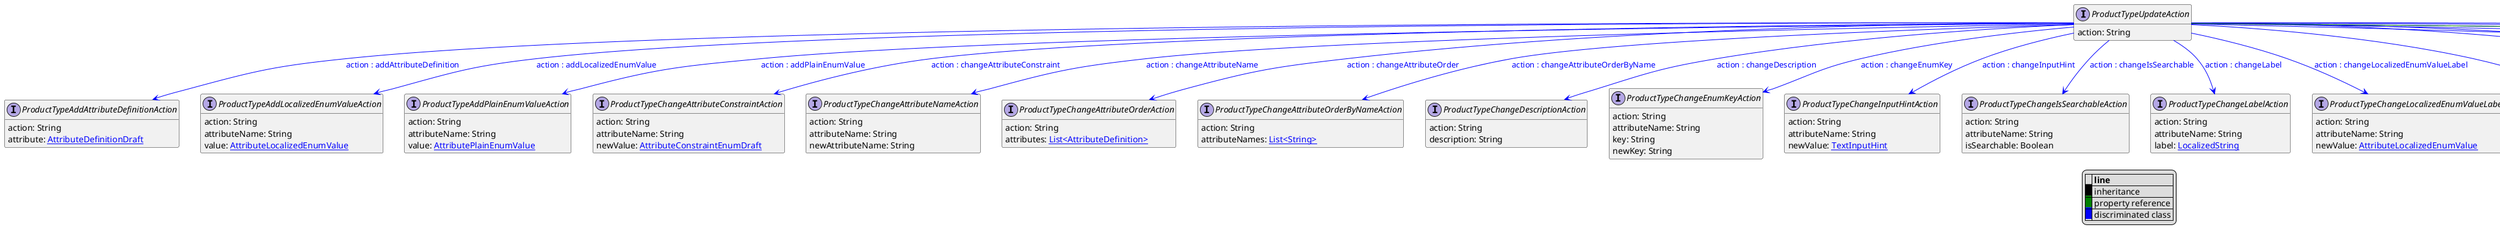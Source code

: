 @startuml

hide empty fields
hide empty methods
legend
|= |= line |
|<back:black>   </back>| inheritance |
|<back:green>   </back>| property reference |
|<back:blue>   </back>| discriminated class |
endlegend
interface ProductTypeUpdateAction [[ProductTypeUpdateAction.svg]]  {
    action: String
}


interface ProductTypeAddAttributeDefinitionAction [[ProductTypeAddAttributeDefinitionAction.svg]]  {
    action: String
    attribute: [[AttributeDefinitionDraft.svg AttributeDefinitionDraft]]
}
interface ProductTypeAddLocalizedEnumValueAction [[ProductTypeAddLocalizedEnumValueAction.svg]]  {
    action: String
    attributeName: String
    value: [[AttributeLocalizedEnumValue.svg AttributeLocalizedEnumValue]]
}
interface ProductTypeAddPlainEnumValueAction [[ProductTypeAddPlainEnumValueAction.svg]]  {
    action: String
    attributeName: String
    value: [[AttributePlainEnumValue.svg AttributePlainEnumValue]]
}
interface ProductTypeChangeAttributeConstraintAction [[ProductTypeChangeAttributeConstraintAction.svg]]  {
    action: String
    attributeName: String
    newValue: [[AttributeConstraintEnumDraft.svg AttributeConstraintEnumDraft]]
}
interface ProductTypeChangeAttributeNameAction [[ProductTypeChangeAttributeNameAction.svg]]  {
    action: String
    attributeName: String
    newAttributeName: String
}
interface ProductTypeChangeAttributeOrderAction [[ProductTypeChangeAttributeOrderAction.svg]]  {
    action: String
    attributes: [[AttributeDefinition.svg List<AttributeDefinition>]]
}
interface ProductTypeChangeAttributeOrderByNameAction [[ProductTypeChangeAttributeOrderByNameAction.svg]]  {
    action: String
    attributeNames: [[String.svg List<String>]]
}
interface ProductTypeChangeDescriptionAction [[ProductTypeChangeDescriptionAction.svg]]  {
    action: String
    description: String
}
interface ProductTypeChangeEnumKeyAction [[ProductTypeChangeEnumKeyAction.svg]]  {
    action: String
    attributeName: String
    key: String
    newKey: String
}
interface ProductTypeChangeInputHintAction [[ProductTypeChangeInputHintAction.svg]]  {
    action: String
    attributeName: String
    newValue: [[TextInputHint.svg TextInputHint]]
}
interface ProductTypeChangeIsSearchableAction [[ProductTypeChangeIsSearchableAction.svg]]  {
    action: String
    attributeName: String
    isSearchable: Boolean
}
interface ProductTypeChangeLabelAction [[ProductTypeChangeLabelAction.svg]]  {
    action: String
    attributeName: String
    label: [[LocalizedString.svg LocalizedString]]
}
interface ProductTypeChangeLocalizedEnumValueLabelAction [[ProductTypeChangeLocalizedEnumValueLabelAction.svg]]  {
    action: String
    attributeName: String
    newValue: [[AttributeLocalizedEnumValue.svg AttributeLocalizedEnumValue]]
}
interface ProductTypeChangeLocalizedEnumValueOrderAction [[ProductTypeChangeLocalizedEnumValueOrderAction.svg]]  {
    action: String
    attributeName: String
    values: [[AttributeLocalizedEnumValue.svg List<AttributeLocalizedEnumValue>]]
}
interface ProductTypeChangeNameAction [[ProductTypeChangeNameAction.svg]]  {
    action: String
    name: String
}
interface ProductTypeChangePlainEnumValueLabelAction [[ProductTypeChangePlainEnumValueLabelAction.svg]]  {
    action: String
    attributeName: String
    newValue: [[AttributePlainEnumValue.svg AttributePlainEnumValue]]
}
interface ProductTypeChangePlainEnumValueOrderAction [[ProductTypeChangePlainEnumValueOrderAction.svg]]  {
    action: String
    attributeName: String
    values: [[AttributePlainEnumValue.svg List<AttributePlainEnumValue>]]
}
interface ProductTypeRemoveAttributeDefinitionAction [[ProductTypeRemoveAttributeDefinitionAction.svg]]  {
    action: String
    name: String
}
interface ProductTypeRemoveEnumValuesAction [[ProductTypeRemoveEnumValuesAction.svg]]  {
    action: String
    attributeName: String
    keys: [[String.svg List<String>]]
}
interface ProductTypeSetInputTipAction [[ProductTypeSetInputTipAction.svg]]  {
    action: String
    attributeName: String
    inputTip: [[LocalizedString.svg LocalizedString]]
}
interface ProductTypeSetKeyAction [[ProductTypeSetKeyAction.svg]]  {
    action: String
    key: String
}
interface ProductTypeUpdate [[ProductTypeUpdate.svg]]  {
    version: Long
    actions: [[ProductTypeUpdateAction.svg List<ProductTypeUpdateAction>]]
}
ProductTypeUpdateAction --> ProductTypeAddAttributeDefinitionAction #blue;text:blue : "action : addAttributeDefinition"
ProductTypeUpdateAction --> ProductTypeAddLocalizedEnumValueAction #blue;text:blue : "action : addLocalizedEnumValue"
ProductTypeUpdateAction --> ProductTypeAddPlainEnumValueAction #blue;text:blue : "action : addPlainEnumValue"
ProductTypeUpdateAction --> ProductTypeChangeAttributeConstraintAction #blue;text:blue : "action : changeAttributeConstraint"
ProductTypeUpdateAction --> ProductTypeChangeAttributeNameAction #blue;text:blue : "action : changeAttributeName"
ProductTypeUpdateAction --> ProductTypeChangeAttributeOrderAction #blue;text:blue : "action : changeAttributeOrder"
ProductTypeUpdateAction --> ProductTypeChangeAttributeOrderByNameAction #blue;text:blue : "action : changeAttributeOrderByName"
ProductTypeUpdateAction --> ProductTypeChangeDescriptionAction #blue;text:blue : "action : changeDescription"
ProductTypeUpdateAction --> ProductTypeChangeEnumKeyAction #blue;text:blue : "action : changeEnumKey"
ProductTypeUpdateAction --> ProductTypeChangeInputHintAction #blue;text:blue : "action : changeInputHint"
ProductTypeUpdateAction --> ProductTypeChangeIsSearchableAction #blue;text:blue : "action : changeIsSearchable"
ProductTypeUpdateAction --> ProductTypeChangeLabelAction #blue;text:blue : "action : changeLabel"
ProductTypeUpdateAction --> ProductTypeChangeLocalizedEnumValueLabelAction #blue;text:blue : "action : changeLocalizedEnumValueLabel"
ProductTypeUpdateAction --> ProductTypeChangeLocalizedEnumValueOrderAction #blue;text:blue : "action : changeLocalizedEnumValueOrder"
ProductTypeUpdateAction --> ProductTypeChangeNameAction #blue;text:blue : "action : changeName"
ProductTypeUpdateAction --> ProductTypeChangePlainEnumValueLabelAction #blue;text:blue : "action : changePlainEnumValueLabel"
ProductTypeUpdateAction --> ProductTypeChangePlainEnumValueOrderAction #blue;text:blue : "action : changePlainEnumValueOrder"
ProductTypeUpdateAction --> ProductTypeRemoveAttributeDefinitionAction #blue;text:blue : "action : removeAttributeDefinition"
ProductTypeUpdateAction --> ProductTypeRemoveEnumValuesAction #blue;text:blue : "action : removeEnumValues"
ProductTypeUpdateAction --> ProductTypeSetInputTipAction #blue;text:blue : "action : setInputTip"
ProductTypeUpdateAction --> ProductTypeSetKeyAction #blue;text:blue : "action : setKey"
ProductTypeUpdateAction --> ProductTypeUpdate #green;text:green : "actions"
@enduml
